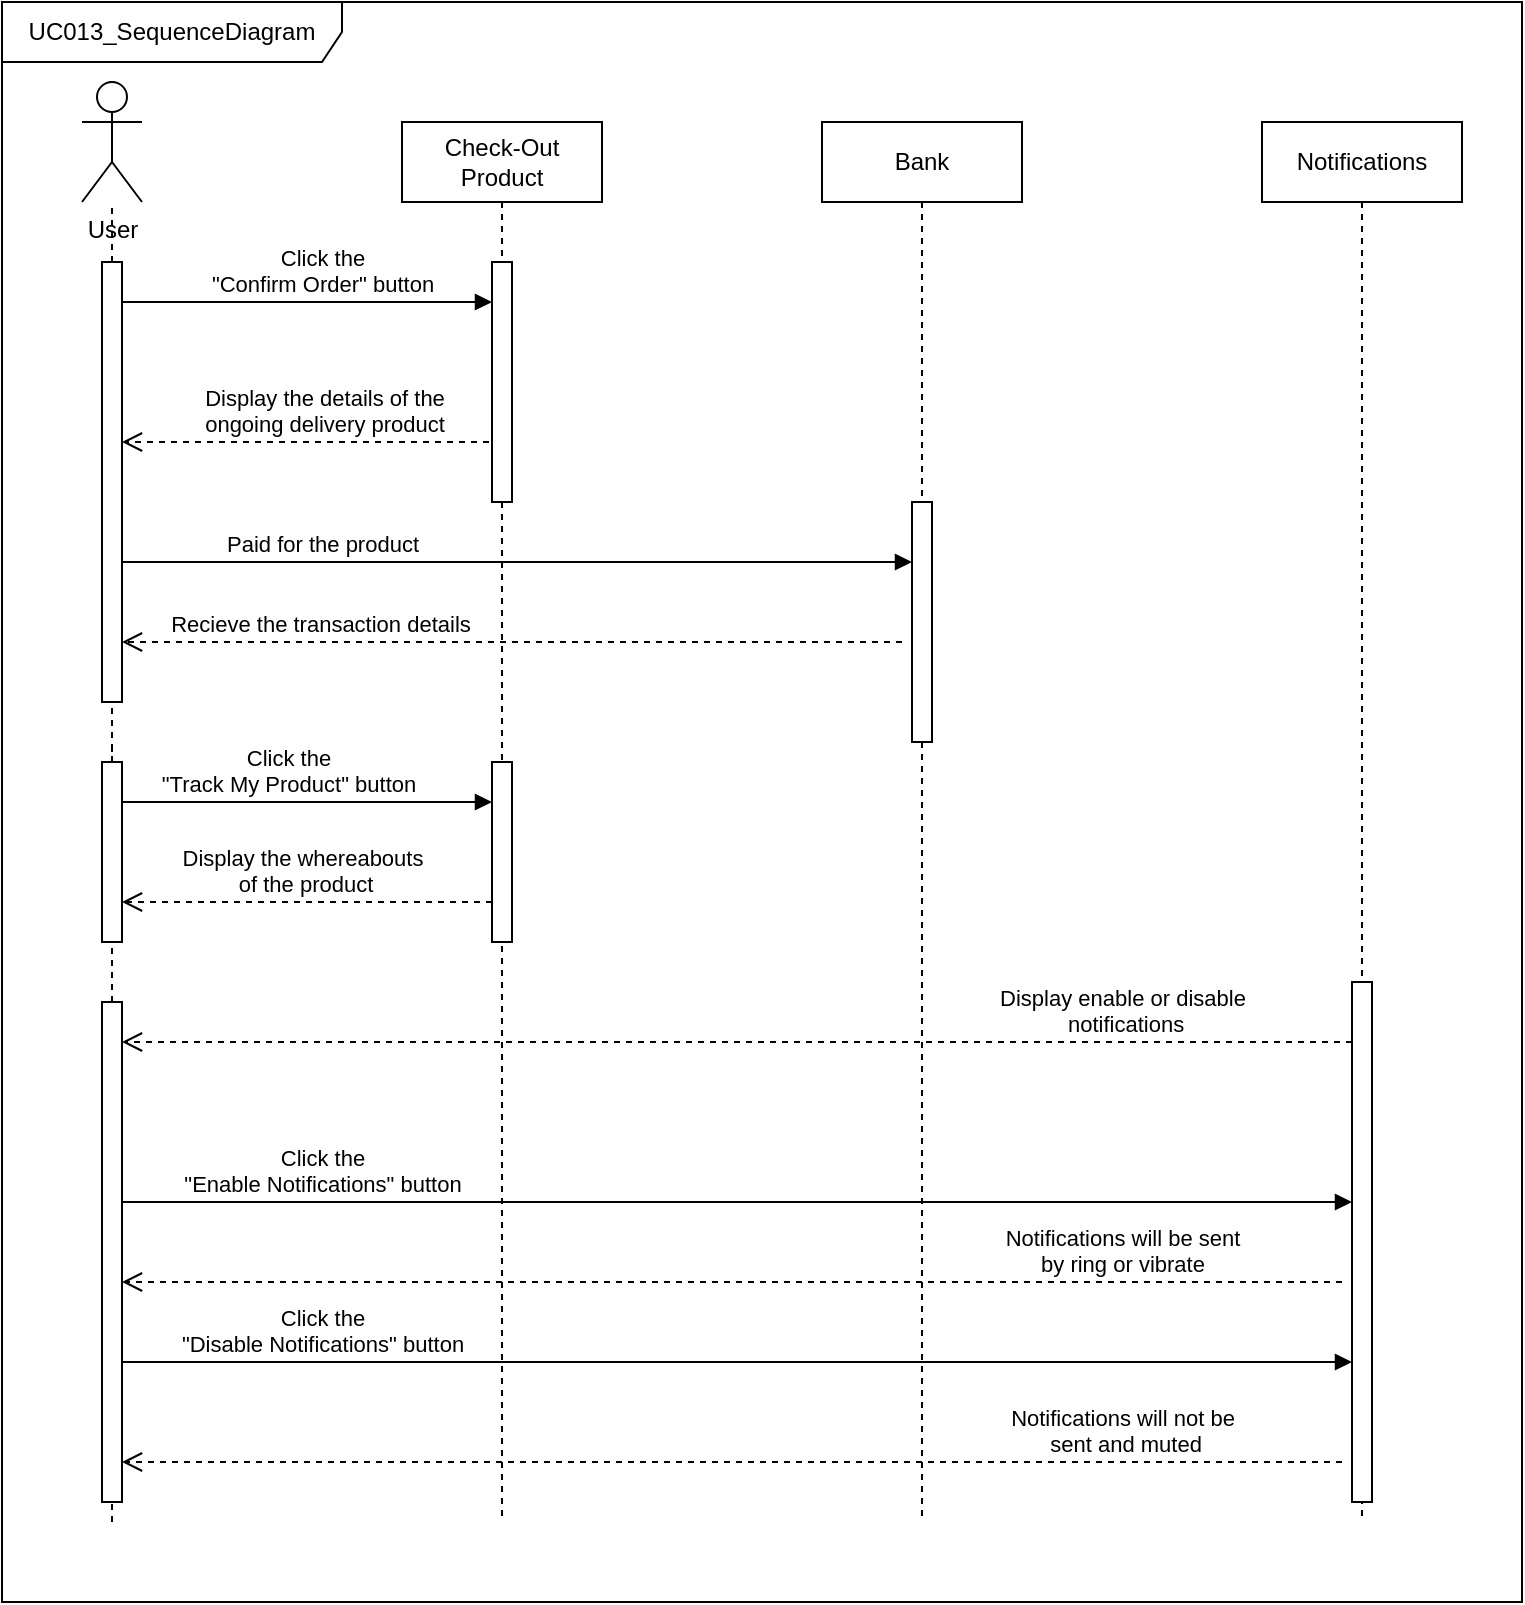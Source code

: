 <mxfile version="21.3.8" type="device">
  <diagram name="Page-1" id="-lAuZmAd1o8UN6eB92rN">
    <mxGraphModel dx="1050" dy="573" grid="1" gridSize="10" guides="1" tooltips="1" connect="1" arrows="1" fold="1" page="1" pageScale="1" pageWidth="850" pageHeight="1100" math="0" shadow="0">
      <root>
        <mxCell id="0" />
        <mxCell id="1" parent="0" />
        <mxCell id="1NCSKN_BuQClj-ASm_zZ-1" value="Click the &lt;br&gt;&quot;Confirm Order&quot; button" style="html=1;verticalAlign=bottom;endArrow=block;edgeStyle=elbowEdgeStyle;elbow=vertical;curved=0;rounded=0;" edge="1" parent="1" target="1NCSKN_BuQClj-ASm_zZ-3">
          <mxGeometry x="0.15" relative="1" as="geometry">
            <mxPoint x="95" y="180" as="sourcePoint" />
            <Array as="points">
              <mxPoint x="190" y="190" />
            </Array>
            <mxPoint x="265" y="180" as="targetPoint" />
            <mxPoint as="offset" />
          </mxGeometry>
        </mxCell>
        <mxCell id="1NCSKN_BuQClj-ASm_zZ-4" value="User" style="shape=umlActor;verticalLabelPosition=bottom;verticalAlign=top;html=1;outlineConnect=0;" vertex="1" parent="1">
          <mxGeometry x="80" y="80" width="30" height="60" as="geometry" />
        </mxCell>
        <mxCell id="1NCSKN_BuQClj-ASm_zZ-5" value="" style="endArrow=none;dashed=1;html=1;rounded=0;" edge="1" parent="1" source="1NCSKN_BuQClj-ASm_zZ-9" target="1NCSKN_BuQClj-ASm_zZ-4">
          <mxGeometry width="50" height="50" relative="1" as="geometry">
            <mxPoint x="95" y="410" as="sourcePoint" />
            <mxPoint x="450" y="330" as="targetPoint" />
          </mxGeometry>
        </mxCell>
        <mxCell id="1NCSKN_BuQClj-ASm_zZ-8" value="" style="endArrow=none;dashed=1;html=1;rounded=0;" edge="1" parent="1" source="1NCSKN_BuQClj-ASm_zZ-37" target="1NCSKN_BuQClj-ASm_zZ-9">
          <mxGeometry width="50" height="50" relative="1" as="geometry">
            <mxPoint x="95" y="580" as="sourcePoint" />
            <mxPoint x="95" y="140" as="targetPoint" />
            <Array as="points" />
          </mxGeometry>
        </mxCell>
        <mxCell id="1NCSKN_BuQClj-ASm_zZ-9" value="" style="html=1;points=[];perimeter=orthogonalPerimeter;outlineConnect=0;targetShapes=umlLifeline;portConstraint=eastwest;newEdgeStyle={&quot;edgeStyle&quot;:&quot;elbowEdgeStyle&quot;,&quot;elbow&quot;:&quot;vertical&quot;,&quot;curved&quot;:0,&quot;rounded&quot;:0};" vertex="1" parent="1">
          <mxGeometry x="90" y="170" width="10" height="220" as="geometry" />
        </mxCell>
        <mxCell id="1NCSKN_BuQClj-ASm_zZ-15" value="Display the details of the &lt;br&gt;ongoing delivery product&lt;span id=&quot;docs-internal-guid-6458af00-7fff-c97e-c29c-b792e0b922f8&quot;&gt;&lt;/span&gt;" style="html=1;verticalAlign=bottom;endArrow=open;dashed=1;endSize=8;edgeStyle=elbowEdgeStyle;elbow=vertical;curved=0;rounded=0;" edge="1" parent="1" source="1NCSKN_BuQClj-ASm_zZ-2">
          <mxGeometry x="-0.055" relative="1" as="geometry">
            <mxPoint x="440" y="260" as="sourcePoint" />
            <mxPoint x="100" y="260" as="targetPoint" />
            <mxPoint x="1" as="offset" />
            <Array as="points">
              <mxPoint x="220" y="260" />
            </Array>
          </mxGeometry>
        </mxCell>
        <mxCell id="1NCSKN_BuQClj-ASm_zZ-19" value="" style="html=1;points=[];perimeter=orthogonalPerimeter;outlineConnect=0;targetShapes=umlLifeline;portConstraint=eastwest;newEdgeStyle={&quot;edgeStyle&quot;:&quot;elbowEdgeStyle&quot;,&quot;elbow&quot;:&quot;vertical&quot;,&quot;curved&quot;:0,&quot;rounded&quot;:0};" vertex="1" parent="1">
          <mxGeometry x="90" y="800" width="10" as="geometry" />
        </mxCell>
        <mxCell id="1NCSKN_BuQClj-ASm_zZ-20" value="UC013_SequenceDiagram" style="shape=umlFrame;whiteSpace=wrap;html=1;pointerEvents=0;width=170;height=30;" vertex="1" parent="1">
          <mxGeometry x="40" y="40" width="760" height="800" as="geometry" />
        </mxCell>
        <mxCell id="1NCSKN_BuQClj-ASm_zZ-2" value="Check-Out Product" style="shape=umlLifeline;perimeter=lifelinePerimeter;whiteSpace=wrap;html=1;container=0;dropTarget=0;collapsible=0;recursiveResize=0;outlineConnect=0;portConstraint=eastwest;newEdgeStyle={&quot;edgeStyle&quot;:&quot;elbowEdgeStyle&quot;,&quot;elbow&quot;:&quot;vertical&quot;,&quot;curved&quot;:0,&quot;rounded&quot;:0};" vertex="1" parent="1">
          <mxGeometry x="240" y="100" width="100" height="700" as="geometry" />
        </mxCell>
        <mxCell id="1NCSKN_BuQClj-ASm_zZ-3" value="" style="html=1;points=[];perimeter=orthogonalPerimeter;outlineConnect=0;targetShapes=umlLifeline;portConstraint=eastwest;newEdgeStyle={&quot;edgeStyle&quot;:&quot;elbowEdgeStyle&quot;,&quot;elbow&quot;:&quot;vertical&quot;,&quot;curved&quot;:0,&quot;rounded&quot;:0};" vertex="1" parent="1NCSKN_BuQClj-ASm_zZ-2">
          <mxGeometry x="45" y="70" width="10" height="120" as="geometry" />
        </mxCell>
        <mxCell id="1NCSKN_BuQClj-ASm_zZ-31" value="" style="html=1;points=[];perimeter=orthogonalPerimeter;outlineConnect=0;targetShapes=umlLifeline;portConstraint=eastwest;newEdgeStyle={&quot;edgeStyle&quot;:&quot;elbowEdgeStyle&quot;,&quot;elbow&quot;:&quot;vertical&quot;,&quot;curved&quot;:0,&quot;rounded&quot;:0};" vertex="1" parent="1NCSKN_BuQClj-ASm_zZ-2">
          <mxGeometry x="45" y="320" width="10" height="90" as="geometry" />
        </mxCell>
        <mxCell id="1NCSKN_BuQClj-ASm_zZ-22" value="Bank" style="shape=umlLifeline;perimeter=lifelinePerimeter;whiteSpace=wrap;html=1;container=0;dropTarget=0;collapsible=0;recursiveResize=0;outlineConnect=0;portConstraint=eastwest;newEdgeStyle={&quot;edgeStyle&quot;:&quot;elbowEdgeStyle&quot;,&quot;elbow&quot;:&quot;vertical&quot;,&quot;curved&quot;:0,&quot;rounded&quot;:0};" vertex="1" parent="1">
          <mxGeometry x="450" y="100" width="100" height="700" as="geometry" />
        </mxCell>
        <mxCell id="1NCSKN_BuQClj-ASm_zZ-23" value="" style="html=1;points=[];perimeter=orthogonalPerimeter;outlineConnect=0;targetShapes=umlLifeline;portConstraint=eastwest;newEdgeStyle={&quot;edgeStyle&quot;:&quot;elbowEdgeStyle&quot;,&quot;elbow&quot;:&quot;vertical&quot;,&quot;curved&quot;:0,&quot;rounded&quot;:0};" vertex="1" parent="1NCSKN_BuQClj-ASm_zZ-22">
          <mxGeometry x="45" y="190" width="10" height="120" as="geometry" />
        </mxCell>
        <mxCell id="1NCSKN_BuQClj-ASm_zZ-26" value="Paid for the product" style="html=1;verticalAlign=bottom;endArrow=block;edgeStyle=elbowEdgeStyle;elbow=vertical;curved=0;rounded=0;exitX=1;exitY=0.889;exitDx=0;exitDy=0;exitPerimeter=0;" edge="1" parent="1" source="1NCSKN_BuQClj-ASm_zZ-9" target="1NCSKN_BuQClj-ASm_zZ-23">
          <mxGeometry x="-0.339" width="80" relative="1" as="geometry">
            <mxPoint x="250" y="300" as="sourcePoint" />
            <mxPoint x="330" y="300" as="targetPoint" />
            <Array as="points">
              <mxPoint x="380" y="320" />
            </Array>
            <mxPoint as="offset" />
          </mxGeometry>
        </mxCell>
        <mxCell id="1NCSKN_BuQClj-ASm_zZ-27" value="Recieve the transaction details" style="html=1;verticalAlign=bottom;endArrow=open;dashed=1;endSize=8;edgeStyle=elbowEdgeStyle;elbow=vertical;curved=0;rounded=0;" edge="1" parent="1" target="1NCSKN_BuQClj-ASm_zZ-9">
          <mxGeometry x="0.499" relative="1" as="geometry">
            <mxPoint x="490" y="360" as="sourcePoint" />
            <mxPoint x="250" y="300" as="targetPoint" />
            <Array as="points">
              <mxPoint x="370" y="360" />
              <mxPoint x="380" y="350" />
            </Array>
            <mxPoint x="1" as="offset" />
          </mxGeometry>
        </mxCell>
        <mxCell id="1NCSKN_BuQClj-ASm_zZ-28" value="Notifications" style="shape=umlLifeline;perimeter=lifelinePerimeter;whiteSpace=wrap;html=1;container=0;dropTarget=0;collapsible=0;recursiveResize=0;outlineConnect=0;portConstraint=eastwest;newEdgeStyle={&quot;edgeStyle&quot;:&quot;elbowEdgeStyle&quot;,&quot;elbow&quot;:&quot;vertical&quot;,&quot;curved&quot;:0,&quot;rounded&quot;:0};" vertex="1" parent="1">
          <mxGeometry x="670" y="100" width="100" height="700" as="geometry" />
        </mxCell>
        <mxCell id="1NCSKN_BuQClj-ASm_zZ-29" value="" style="html=1;points=[];perimeter=orthogonalPerimeter;outlineConnect=0;targetShapes=umlLifeline;portConstraint=eastwest;newEdgeStyle={&quot;edgeStyle&quot;:&quot;elbowEdgeStyle&quot;,&quot;elbow&quot;:&quot;vertical&quot;,&quot;curved&quot;:0,&quot;rounded&quot;:0};" vertex="1" parent="1NCSKN_BuQClj-ASm_zZ-28">
          <mxGeometry x="45" y="430" width="10" height="260" as="geometry" />
        </mxCell>
        <mxCell id="1NCSKN_BuQClj-ASm_zZ-30" value="Click the&lt;br&gt;&quot;Track My Product&quot; button" style="html=1;verticalAlign=bottom;endArrow=block;edgeStyle=elbowEdgeStyle;elbow=vertical;curved=0;rounded=0;exitX=1;exitY=0.889;exitDx=0;exitDy=0;exitPerimeter=0;" edge="1" parent="1" target="1NCSKN_BuQClj-ASm_zZ-31">
          <mxGeometry x="0.115" width="80" relative="1" as="geometry">
            <mxPoint x="100" y="486" as="sourcePoint" />
            <mxPoint x="280" y="440" as="targetPoint" />
            <Array as="points">
              <mxPoint x="380" y="440" />
            </Array>
            <mxPoint as="offset" />
          </mxGeometry>
        </mxCell>
        <mxCell id="1NCSKN_BuQClj-ASm_zZ-32" value="Display the whereabouts&lt;br&gt;&amp;nbsp;of the product" style="html=1;verticalAlign=bottom;endArrow=open;dashed=1;endSize=8;edgeStyle=elbowEdgeStyle;elbow=vertical;curved=0;rounded=0;" edge="1" parent="1" source="1NCSKN_BuQClj-ASm_zZ-31">
          <mxGeometry x="0.027" relative="1" as="geometry">
            <mxPoint x="490" y="480" as="sourcePoint" />
            <mxPoint x="100" y="490" as="targetPoint" />
            <Array as="points">
              <mxPoint x="250" y="490" />
              <mxPoint x="200" y="480" />
              <mxPoint x="380" y="470" />
            </Array>
            <mxPoint as="offset" />
          </mxGeometry>
        </mxCell>
        <mxCell id="1NCSKN_BuQClj-ASm_zZ-38" value="" style="endArrow=none;dashed=1;html=1;rounded=0;" edge="1" parent="1" source="1NCSKN_BuQClj-ASm_zZ-41" target="1NCSKN_BuQClj-ASm_zZ-37">
          <mxGeometry width="50" height="50" relative="1" as="geometry">
            <mxPoint x="95" y="700" as="sourcePoint" />
            <mxPoint x="95" y="390" as="targetPoint" />
            <Array as="points">
              <mxPoint x="95" y="410" />
            </Array>
          </mxGeometry>
        </mxCell>
        <mxCell id="1NCSKN_BuQClj-ASm_zZ-37" value="" style="html=1;points=[];perimeter=orthogonalPerimeter;outlineConnect=0;targetShapes=umlLifeline;portConstraint=eastwest;newEdgeStyle={&quot;edgeStyle&quot;:&quot;elbowEdgeStyle&quot;,&quot;elbow&quot;:&quot;vertical&quot;,&quot;curved&quot;:0,&quot;rounded&quot;:0};" vertex="1" parent="1">
          <mxGeometry x="90" y="420" width="10" height="90" as="geometry" />
        </mxCell>
        <mxCell id="1NCSKN_BuQClj-ASm_zZ-39" value="Display enable or disable&lt;br&gt;&amp;nbsp;notifications" style="html=1;verticalAlign=bottom;endArrow=open;dashed=1;endSize=8;edgeStyle=elbowEdgeStyle;elbow=vertical;curved=0;rounded=0;" edge="1" parent="1" source="1NCSKN_BuQClj-ASm_zZ-29" target="1NCSKN_BuQClj-ASm_zZ-41">
          <mxGeometry x="-0.626" relative="1" as="geometry">
            <mxPoint x="330" y="390" as="sourcePoint" />
            <mxPoint x="300" y="520" as="targetPoint" />
            <Array as="points">
              <mxPoint x="140" y="560" />
              <mxPoint x="410" y="540" />
              <mxPoint x="550" y="520" />
              <mxPoint x="520" y="520" />
              <mxPoint x="400" y="510" />
              <mxPoint x="560" y="440" />
              <mxPoint x="580" y="440" />
            </Array>
            <mxPoint as="offset" />
          </mxGeometry>
        </mxCell>
        <mxCell id="1NCSKN_BuQClj-ASm_zZ-42" value="" style="endArrow=none;dashed=1;html=1;rounded=0;" edge="1" parent="1" source="1NCSKN_BuQClj-ASm_zZ-19" target="1NCSKN_BuQClj-ASm_zZ-41">
          <mxGeometry width="50" height="50" relative="1" as="geometry">
            <mxPoint x="95" y="800" as="sourcePoint" />
            <mxPoint x="95" y="420" as="targetPoint" />
            <Array as="points" />
          </mxGeometry>
        </mxCell>
        <mxCell id="1NCSKN_BuQClj-ASm_zZ-41" value="" style="html=1;points=[];perimeter=orthogonalPerimeter;outlineConnect=0;targetShapes=umlLifeline;portConstraint=eastwest;newEdgeStyle={&quot;edgeStyle&quot;:&quot;elbowEdgeStyle&quot;,&quot;elbow&quot;:&quot;vertical&quot;,&quot;curved&quot;:0,&quot;rounded&quot;:0};" vertex="1" parent="1">
          <mxGeometry x="90" y="540" width="10" height="250" as="geometry" />
        </mxCell>
        <mxCell id="1NCSKN_BuQClj-ASm_zZ-43" value="Click the&lt;br&gt;&quot;Enable Notifications&quot; button" style="html=1;verticalAlign=bottom;endArrow=block;edgeStyle=elbowEdgeStyle;elbow=vertical;curved=0;rounded=0;exitX=1;exitY=0.889;exitDx=0;exitDy=0;exitPerimeter=0;" edge="1" parent="1" target="1NCSKN_BuQClj-ASm_zZ-29">
          <mxGeometry x="-0.558" width="80" relative="1" as="geometry">
            <mxPoint x="100" y="686" as="sourcePoint" />
            <mxPoint x="285" y="640" as="targetPoint" />
            <Array as="points">
              <mxPoint x="380" y="640" />
            </Array>
            <mxPoint as="offset" />
          </mxGeometry>
        </mxCell>
        <mxCell id="1NCSKN_BuQClj-ASm_zZ-44" value="Click the&lt;br&gt;&quot;Disable Notifications&quot; button" style="html=1;verticalAlign=bottom;endArrow=block;edgeStyle=elbowEdgeStyle;elbow=vertical;curved=0;rounded=0;" edge="1" parent="1">
          <mxGeometry x="-0.675" width="80" relative="1" as="geometry">
            <mxPoint x="100" y="720" as="sourcePoint" />
            <mxPoint x="715" y="720" as="targetPoint" />
            <Array as="points">
              <mxPoint x="380" y="720" />
            </Array>
            <mxPoint as="offset" />
          </mxGeometry>
        </mxCell>
        <mxCell id="1NCSKN_BuQClj-ASm_zZ-45" value="Notifications will be sent &lt;br&gt;by ring or vibrate" style="html=1;verticalAlign=bottom;endArrow=open;dashed=1;endSize=8;edgeStyle=elbowEdgeStyle;elbow=vertical;curved=0;rounded=0;" edge="1" parent="1">
          <mxGeometry x="-0.639" relative="1" as="geometry">
            <mxPoint x="710" y="680" as="sourcePoint" />
            <mxPoint x="100" y="680" as="targetPoint" />
            <mxPoint as="offset" />
          </mxGeometry>
        </mxCell>
        <mxCell id="1NCSKN_BuQClj-ASm_zZ-46" value="Notifications will not be&lt;br&gt;&amp;nbsp;sent and muted" style="html=1;verticalAlign=bottom;endArrow=open;dashed=1;endSize=8;edgeStyle=elbowEdgeStyle;elbow=vertical;curved=0;rounded=0;" edge="1" parent="1">
          <mxGeometry x="-0.639" relative="1" as="geometry">
            <mxPoint x="710" y="770" as="sourcePoint" />
            <mxPoint x="100" y="770" as="targetPoint" />
            <mxPoint as="offset" />
          </mxGeometry>
        </mxCell>
      </root>
    </mxGraphModel>
  </diagram>
</mxfile>
